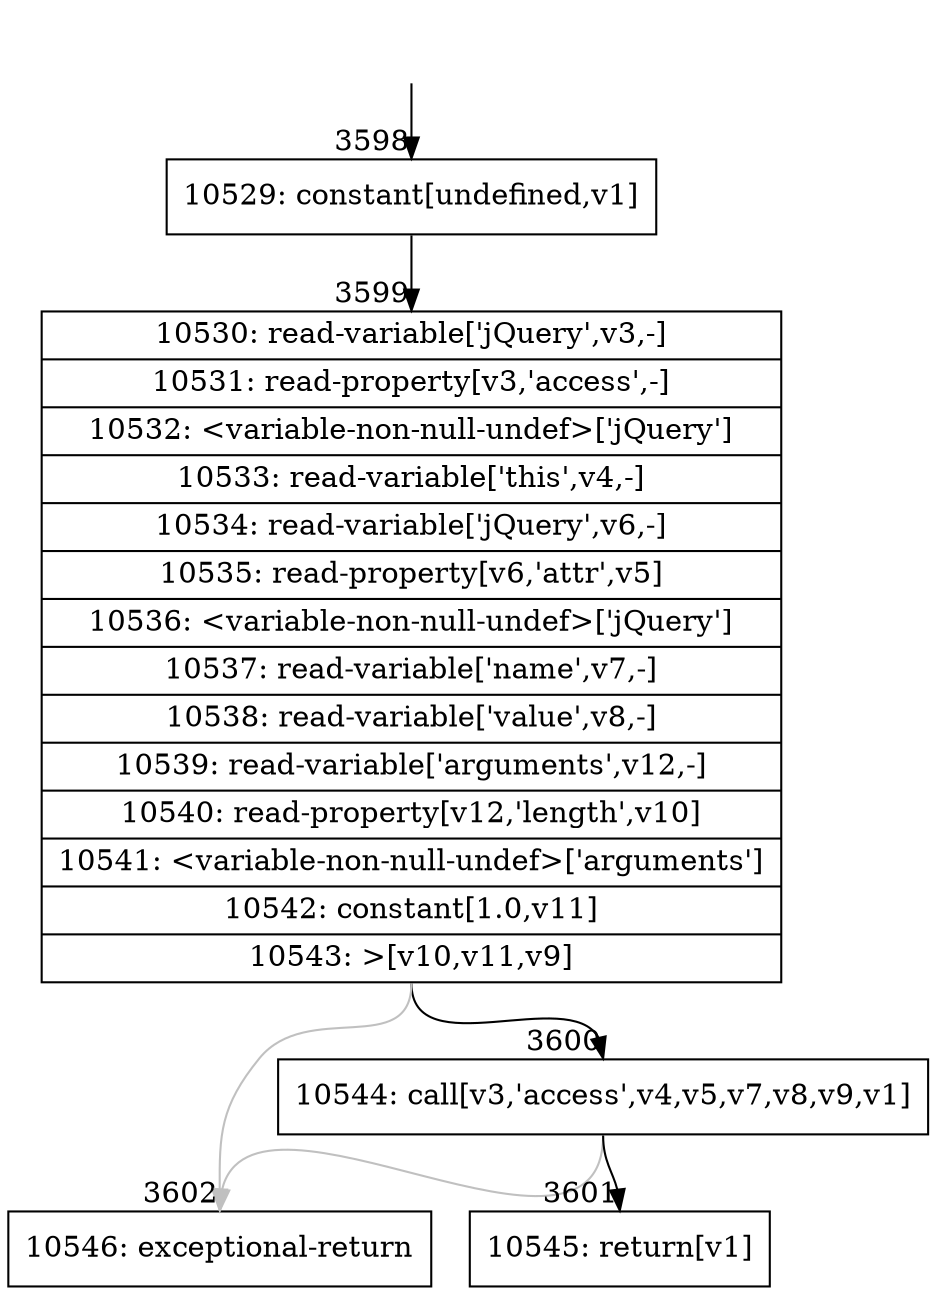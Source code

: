 digraph {
rankdir="TD"
BB_entry242[shape=none,label=""];
BB_entry242 -> BB3598 [tailport=s, headport=n, headlabel="    3598"]
BB3598 [shape=record label="{10529: constant[undefined,v1]}" ] 
BB3598 -> BB3599 [tailport=s, headport=n, headlabel="      3599"]
BB3599 [shape=record label="{10530: read-variable['jQuery',v3,-]|10531: read-property[v3,'access',-]|10532: \<variable-non-null-undef\>['jQuery']|10533: read-variable['this',v4,-]|10534: read-variable['jQuery',v6,-]|10535: read-property[v6,'attr',v5]|10536: \<variable-non-null-undef\>['jQuery']|10537: read-variable['name',v7,-]|10538: read-variable['value',v8,-]|10539: read-variable['arguments',v12,-]|10540: read-property[v12,'length',v10]|10541: \<variable-non-null-undef\>['arguments']|10542: constant[1.0,v11]|10543: \>[v10,v11,v9]}" ] 
BB3599 -> BB3600 [tailport=s, headport=n, headlabel="      3600"]
BB3599 -> BB3602 [tailport=s, headport=n, color=gray, headlabel="      3602"]
BB3600 [shape=record label="{10544: call[v3,'access',v4,v5,v7,v8,v9,v1]}" ] 
BB3600 -> BB3601 [tailport=s, headport=n, headlabel="      3601"]
BB3600 -> BB3602 [tailport=s, headport=n, color=gray]
BB3601 [shape=record label="{10545: return[v1]}" ] 
BB3602 [shape=record label="{10546: exceptional-return}" ] 
}
